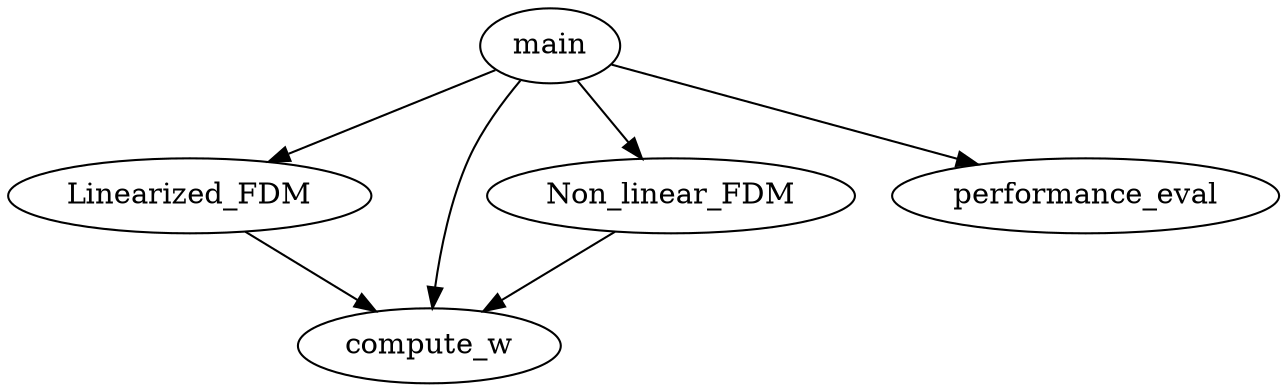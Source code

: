/* Created by mdot for Matlab */
digraph m2html {
  Linearized_FDM -> compute_w;
  Non_linear_FDM -> compute_w;
  main -> Linearized_FDM;
  main -> Non_linear_FDM;
  main -> compute_w;
  main -> performance_eval;

  Linearized_FDM [URL="Linearized_FDM.html"];
  Non_linear_FDM [URL="Non_linear_FDM.html"];
  compute_w [URL="compute_w.html"];
  main [URL="main.html"];
  performance_eval [URL="performance_eval.html"];
}